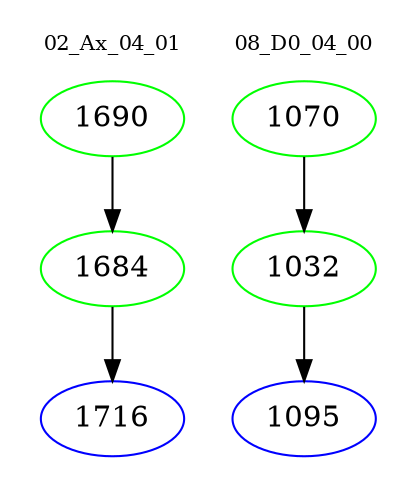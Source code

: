 digraph{
subgraph cluster_0 {
color = white
label = "02_Ax_04_01";
fontsize=10;
T0_1690 [label="1690", color="green"]
T0_1690 -> T0_1684 [color="black"]
T0_1684 [label="1684", color="green"]
T0_1684 -> T0_1716 [color="black"]
T0_1716 [label="1716", color="blue"]
}
subgraph cluster_1 {
color = white
label = "08_D0_04_00";
fontsize=10;
T1_1070 [label="1070", color="green"]
T1_1070 -> T1_1032 [color="black"]
T1_1032 [label="1032", color="green"]
T1_1032 -> T1_1095 [color="black"]
T1_1095 [label="1095", color="blue"]
}
}
